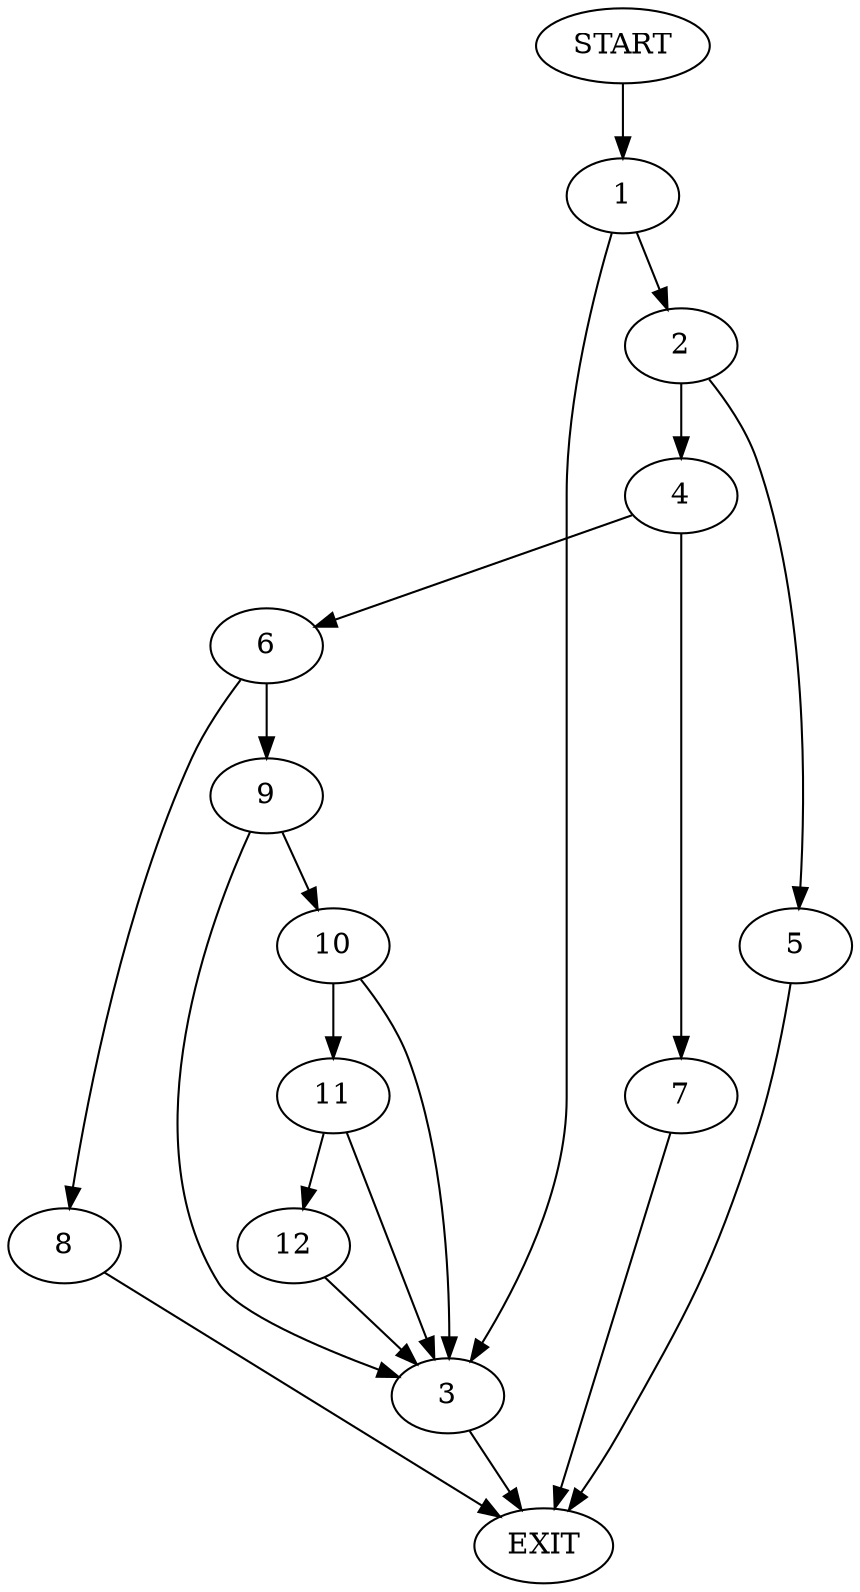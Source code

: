 digraph {
0 [label="START"]
13 [label="EXIT"]
0 -> 1
1 -> 2
1 -> 3
2 -> 4
2 -> 5
3 -> 13
4 -> 6
4 -> 7
5 -> 13
7 -> 13
6 -> 8
6 -> 9
9 -> 10
9 -> 3
8 -> 13
10 -> 11
10 -> 3
11 -> 12
11 -> 3
12 -> 3
}

